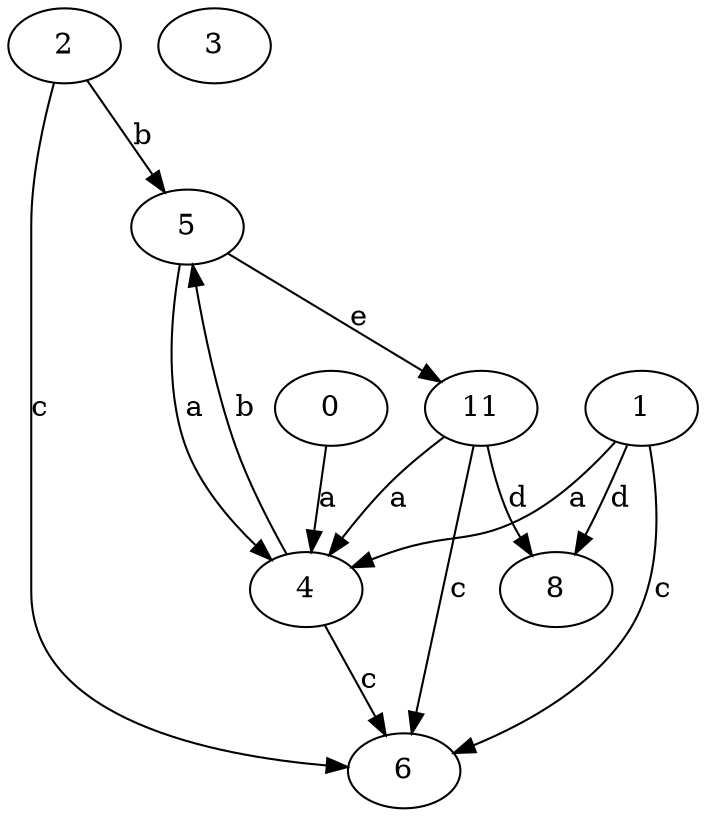 strict digraph  {
2;
3;
0;
4;
5;
6;
8;
11;
1;
2 -> 5  [label=b];
2 -> 6  [label=c];
0 -> 4  [label=a];
4 -> 5  [label=b];
4 -> 6  [label=c];
5 -> 4  [label=a];
5 -> 11  [label=e];
11 -> 4  [label=a];
11 -> 6  [label=c];
11 -> 8  [label=d];
1 -> 4  [label=a];
1 -> 6  [label=c];
1 -> 8  [label=d];
}
